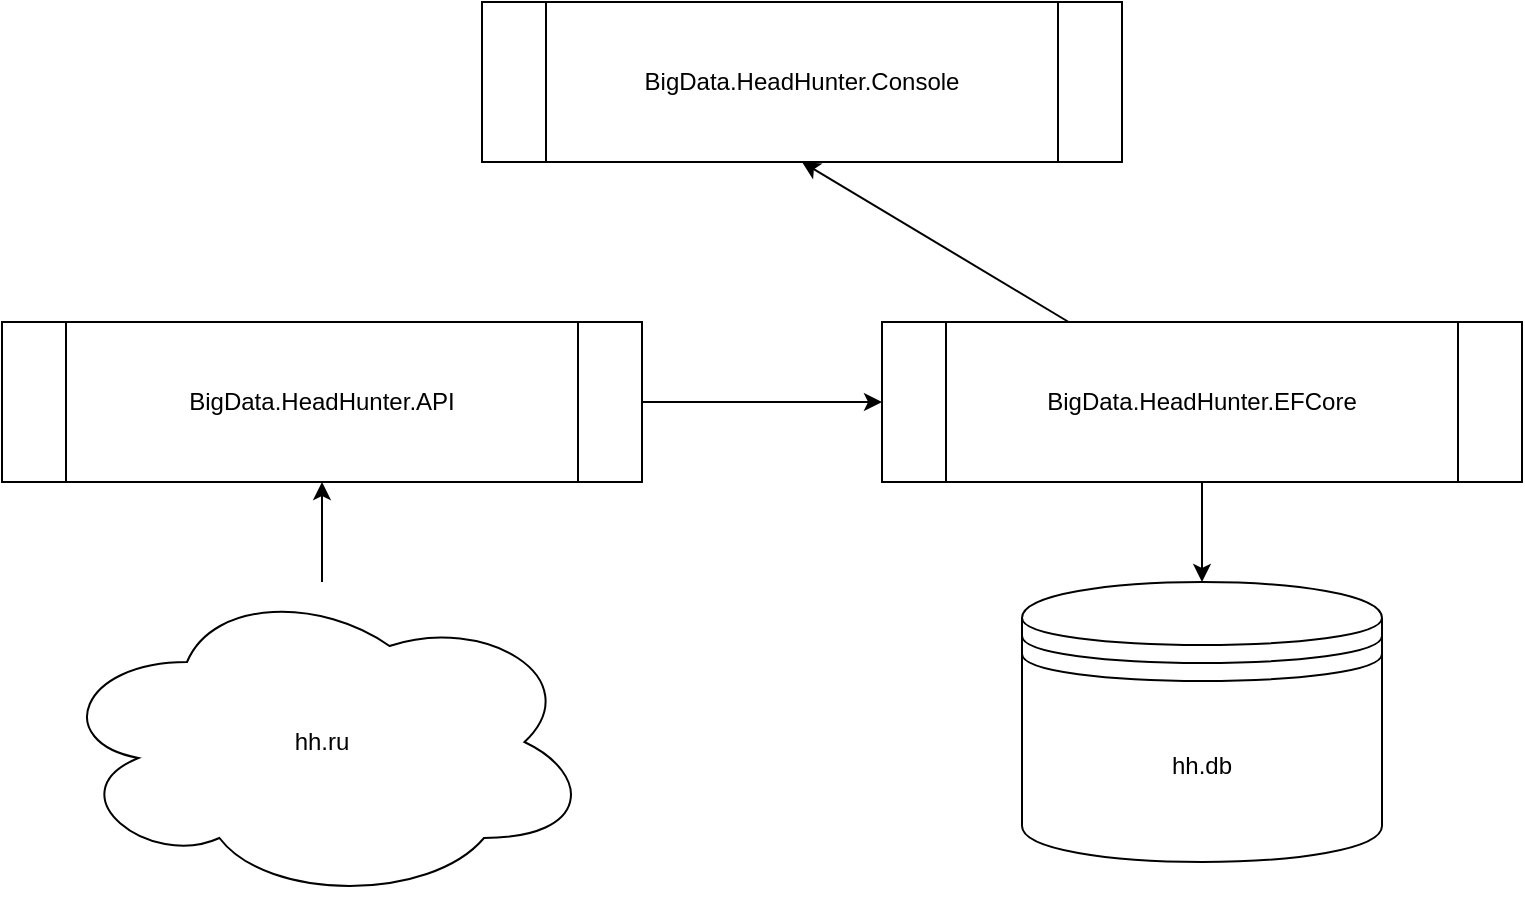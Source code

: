 <mxfile>
    <diagram id="zEr7ROHvSCzTDs3dKplL" name="Page-1">
        <mxGraphModel dx="635" dy="572" grid="1" gridSize="10" guides="1" tooltips="1" connect="1" arrows="1" fold="1" page="1" pageScale="1" pageWidth="850" pageHeight="1100" math="0" shadow="0">
            <root>
                <mxCell id="0"/>
                <mxCell id="1" parent="0"/>
                <mxCell id="11" style="edgeStyle=none;html=1;entryX=0.5;entryY=1;entryDx=0;entryDy=0;" parent="1" source="2" target="4" edge="1">
                    <mxGeometry relative="1" as="geometry"/>
                </mxCell>
                <mxCell id="12" style="edgeStyle=none;html=1;entryX=0.5;entryY=0;entryDx=0;entryDy=0;" parent="1" source="2" target="5" edge="1">
                    <mxGeometry relative="1" as="geometry"/>
                </mxCell>
                <mxCell id="2" value="BigData.HeadHunter.EFCore" style="shape=process;whiteSpace=wrap;html=1;backgroundOutline=1;" parent="1" vertex="1">
                    <mxGeometry x="500" y="320" width="320" height="80" as="geometry"/>
                </mxCell>
                <mxCell id="9" style="edgeStyle=none;html=1;" parent="1" source="3" target="2" edge="1">
                    <mxGeometry relative="1" as="geometry"/>
                </mxCell>
                <mxCell id="3" value="BigData.HeadHunter.API" style="shape=process;whiteSpace=wrap;html=1;backgroundOutline=1;" parent="1" vertex="1">
                    <mxGeometry x="60" y="320" width="320" height="80" as="geometry"/>
                </mxCell>
                <mxCell id="4" value="BigData.HeadHunter.Console" style="shape=process;whiteSpace=wrap;html=1;backgroundOutline=1;" parent="1" vertex="1">
                    <mxGeometry x="300" y="160" width="320" height="80" as="geometry"/>
                </mxCell>
                <mxCell id="5" value="hh.db" style="shape=datastore;whiteSpace=wrap;html=1;" parent="1" vertex="1">
                    <mxGeometry x="570" y="450" width="180" height="140" as="geometry"/>
                </mxCell>
                <mxCell id="7" style="edgeStyle=none;html=1;" parent="1" source="6" target="3" edge="1">
                    <mxGeometry relative="1" as="geometry"/>
                </mxCell>
                <mxCell id="6" value="hh.ru" style="ellipse;shape=cloud;whiteSpace=wrap;html=1;" parent="1" vertex="1">
                    <mxGeometry x="85" y="450" width="270" height="160" as="geometry"/>
                </mxCell>
            </root>
        </mxGraphModel>
    </diagram>
</mxfile>